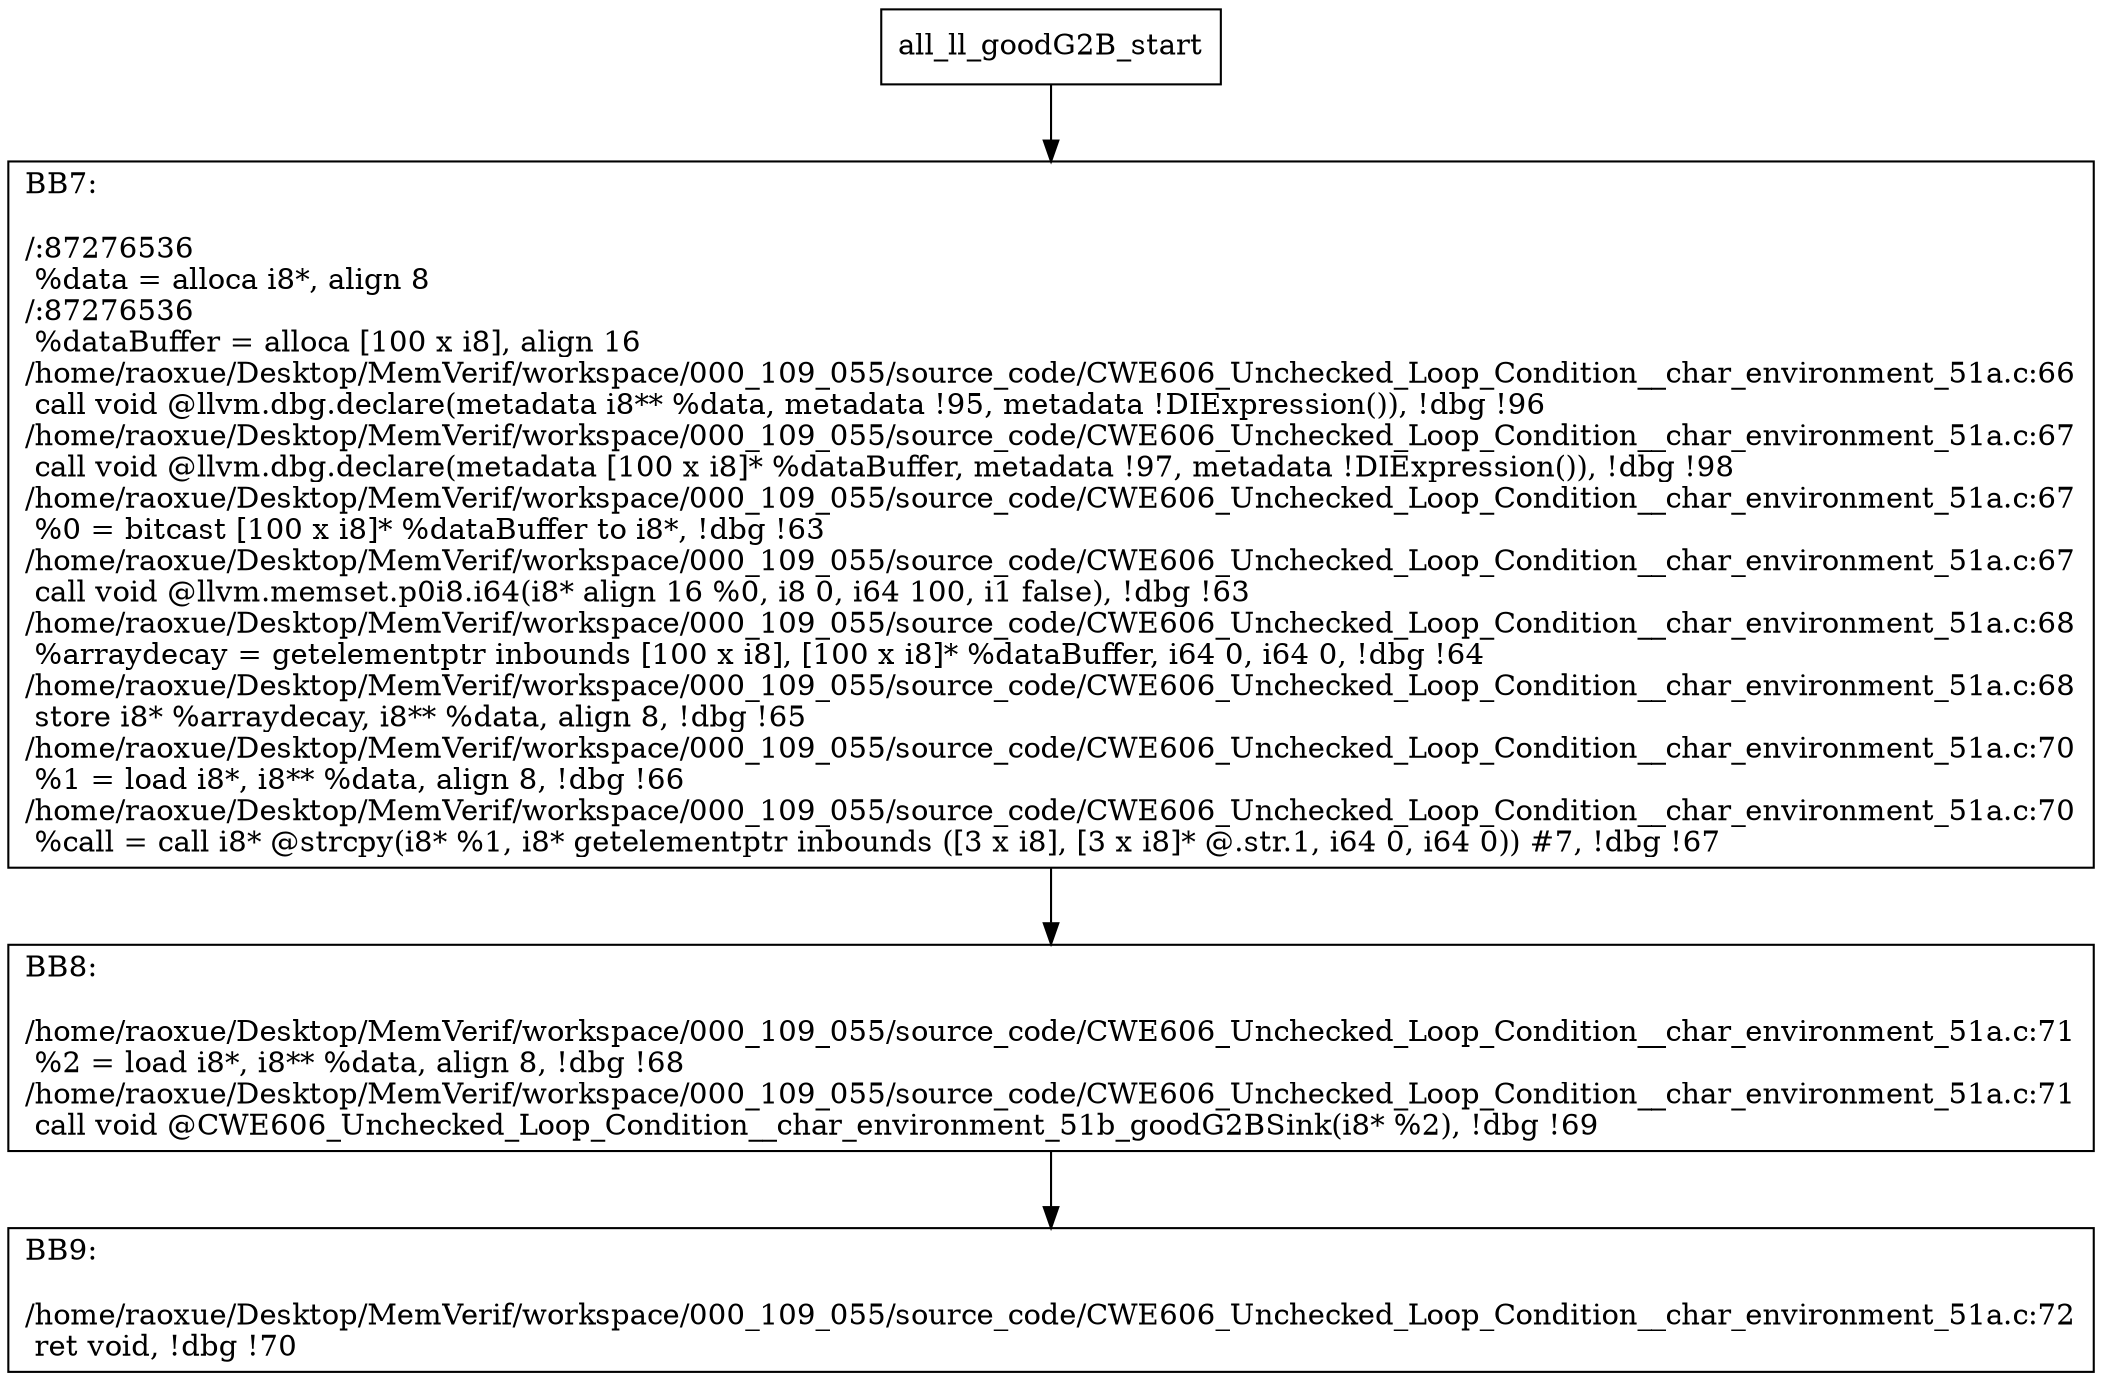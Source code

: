digraph "CFG for'all_ll_goodG2B' function" {
	BBall_ll_goodG2B_start[shape=record,label="{all_ll_goodG2B_start}"];
	BBall_ll_goodG2B_start-> all_ll_goodG2BBB7;
	all_ll_goodG2BBB7 [shape=record, label="{BB7:\l\l/:87276536\l
  %data = alloca i8*, align 8\l
/:87276536\l
  %dataBuffer = alloca [100 x i8], align 16\l
/home/raoxue/Desktop/MemVerif/workspace/000_109_055/source_code/CWE606_Unchecked_Loop_Condition__char_environment_51a.c:66\l
  call void @llvm.dbg.declare(metadata i8** %data, metadata !95, metadata !DIExpression()), !dbg !96\l
/home/raoxue/Desktop/MemVerif/workspace/000_109_055/source_code/CWE606_Unchecked_Loop_Condition__char_environment_51a.c:67\l
  call void @llvm.dbg.declare(metadata [100 x i8]* %dataBuffer, metadata !97, metadata !DIExpression()), !dbg !98\l
/home/raoxue/Desktop/MemVerif/workspace/000_109_055/source_code/CWE606_Unchecked_Loop_Condition__char_environment_51a.c:67\l
  %0 = bitcast [100 x i8]* %dataBuffer to i8*, !dbg !63\l
/home/raoxue/Desktop/MemVerif/workspace/000_109_055/source_code/CWE606_Unchecked_Loop_Condition__char_environment_51a.c:67\l
  call void @llvm.memset.p0i8.i64(i8* align 16 %0, i8 0, i64 100, i1 false), !dbg !63\l
/home/raoxue/Desktop/MemVerif/workspace/000_109_055/source_code/CWE606_Unchecked_Loop_Condition__char_environment_51a.c:68\l
  %arraydecay = getelementptr inbounds [100 x i8], [100 x i8]* %dataBuffer, i64 0, i64 0, !dbg !64\l
/home/raoxue/Desktop/MemVerif/workspace/000_109_055/source_code/CWE606_Unchecked_Loop_Condition__char_environment_51a.c:68\l
  store i8* %arraydecay, i8** %data, align 8, !dbg !65\l
/home/raoxue/Desktop/MemVerif/workspace/000_109_055/source_code/CWE606_Unchecked_Loop_Condition__char_environment_51a.c:70\l
  %1 = load i8*, i8** %data, align 8, !dbg !66\l
/home/raoxue/Desktop/MemVerif/workspace/000_109_055/source_code/CWE606_Unchecked_Loop_Condition__char_environment_51a.c:70\l
  %call = call i8* @strcpy(i8* %1, i8* getelementptr inbounds ([3 x i8], [3 x i8]* @.str.1, i64 0, i64 0)) #7, !dbg !67\l
}"];
	all_ll_goodG2BBB7-> all_ll_goodG2BBB8;
	all_ll_goodG2BBB8 [shape=record, label="{BB8:\l\l/home/raoxue/Desktop/MemVerif/workspace/000_109_055/source_code/CWE606_Unchecked_Loop_Condition__char_environment_51a.c:71\l
  %2 = load i8*, i8** %data, align 8, !dbg !68\l
/home/raoxue/Desktop/MemVerif/workspace/000_109_055/source_code/CWE606_Unchecked_Loop_Condition__char_environment_51a.c:71\l
  call void @CWE606_Unchecked_Loop_Condition__char_environment_51b_goodG2BSink(i8* %2), !dbg !69\l
}"];
	all_ll_goodG2BBB8-> all_ll_goodG2BBB9;
	all_ll_goodG2BBB9 [shape=record, label="{BB9:\l\l/home/raoxue/Desktop/MemVerif/workspace/000_109_055/source_code/CWE606_Unchecked_Loop_Condition__char_environment_51a.c:72\l
  ret void, !dbg !70\l
}"];
}
